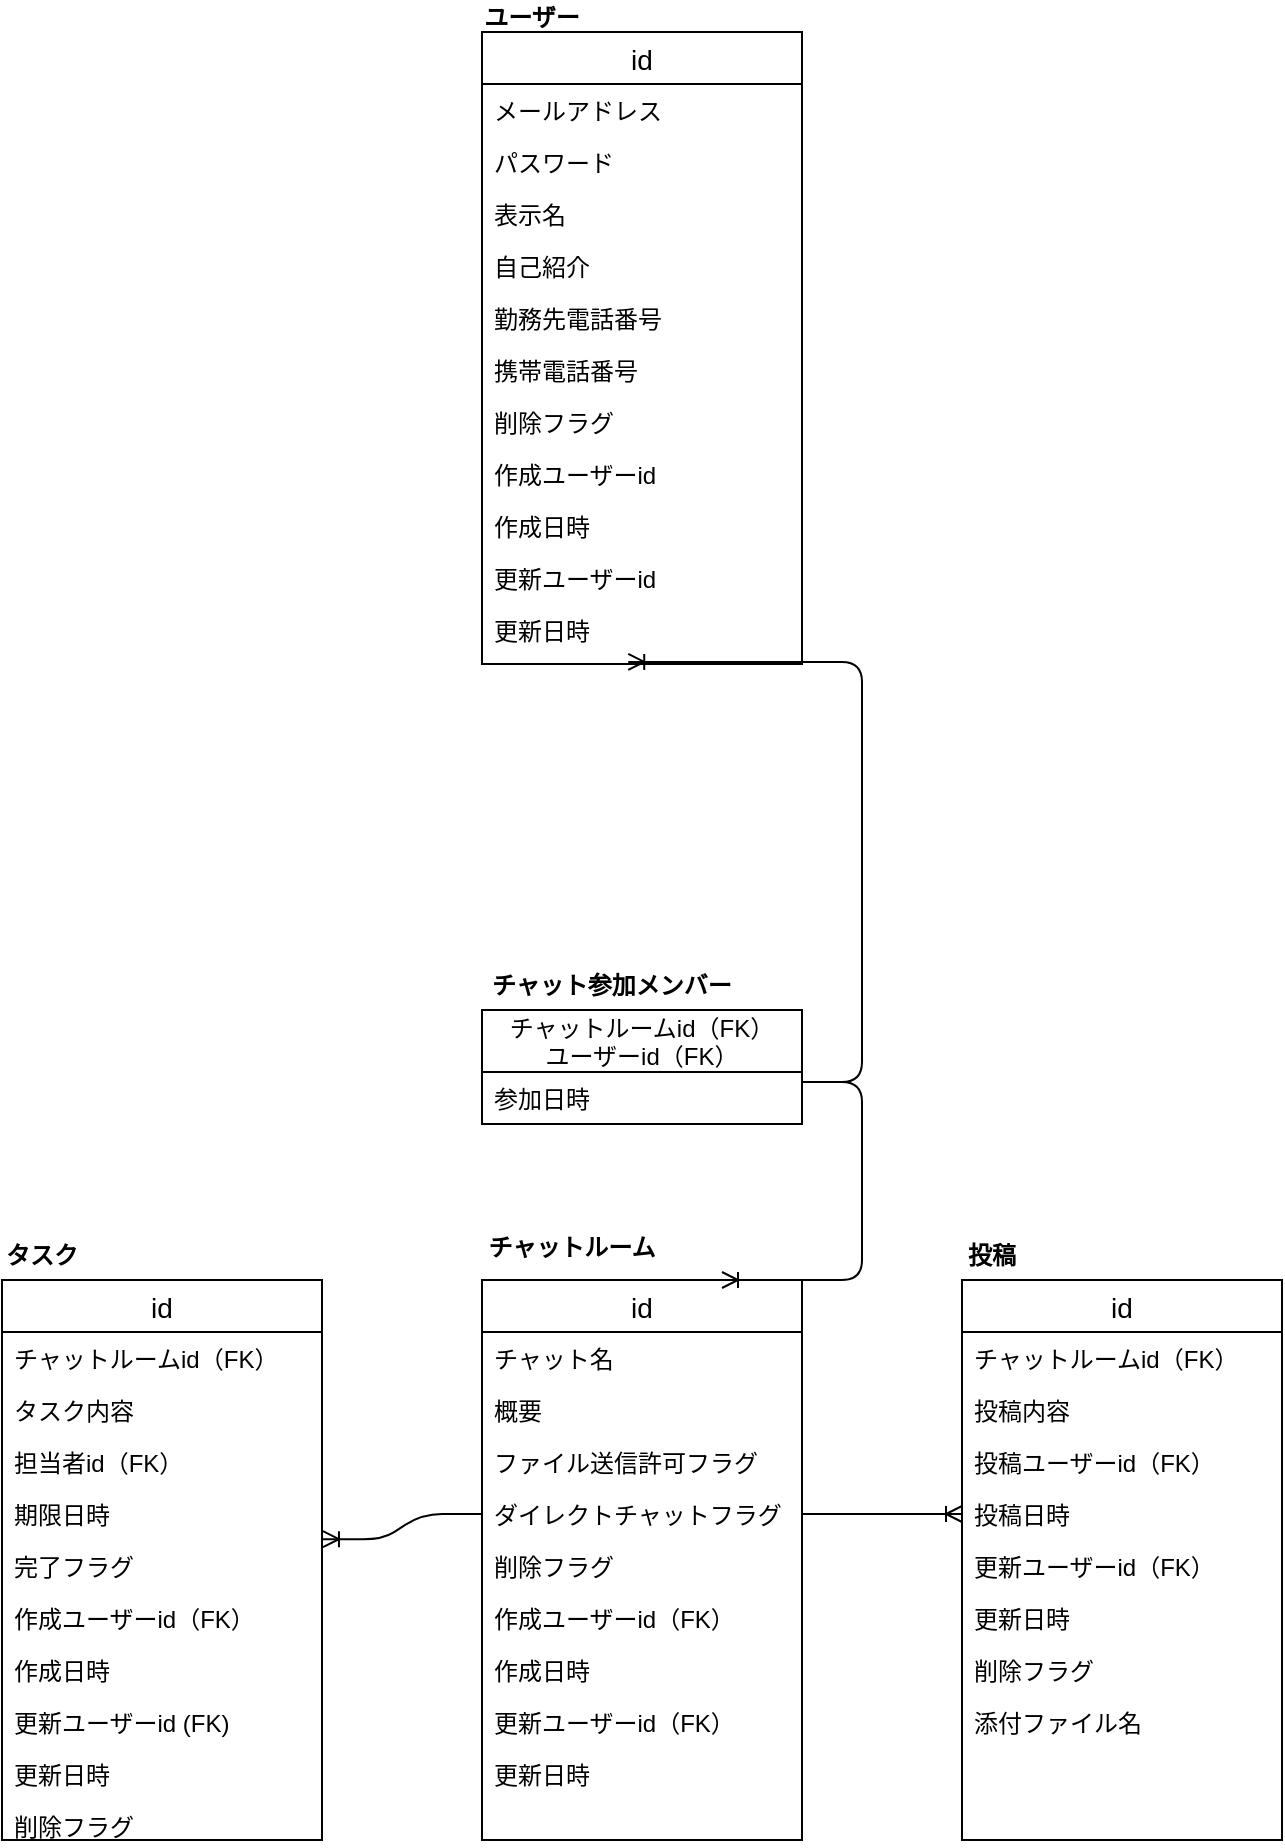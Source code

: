 <mxfile version="13.1.3">
    <diagram id="6hGFLwfOUW9BJ-s0fimq" name="Page-1">
        <mxGraphModel dx="623" dy="918" grid="1" gridSize="10" guides="1" tooltips="1" connect="0" arrows="1" fold="1" page="1" pageScale="1" pageWidth="827" pageHeight="1169" math="0" shadow="0">
            <root>
                <mxCell id="0"/>
                <mxCell id="1" parent="0"/>
                <mxCell id="47" value="ユーザー" style="text;align=center;verticalAlign=middle;spacingLeft=4;spacingRight=4;rotatable=0;points=[[0,0.5],[1,0.5]];portConstraint=eastwest;fontSize=12;fontStyle=1" parent="1" vertex="1">
                    <mxGeometry x="260" y="80" width="90" height="16" as="geometry"/>
                </mxCell>
                <mxCell id="82" value="" style="text;fillColor=none;align=left;verticalAlign=middle;spacingTop=-1;spacingLeft=4;spacingRight=4;rotatable=0;labelPosition=right;points=[];portConstraint=eastwest;fontSize=12;" parent="1" vertex="1">
                    <mxGeometry x="470" y="360" width="20" height="14" as="geometry"/>
                </mxCell>
                <mxCell id="85" value="" style="text;fillColor=none;align=left;verticalAlign=middle;spacingTop=-1;spacingLeft=4;spacingRight=4;rotatable=0;labelPosition=right;points=[];portConstraint=eastwest;fontSize=12;" parent="1" vertex="1">
                    <mxGeometry x="470" y="360" width="20" height="14" as="geometry"/>
                </mxCell>
                <mxCell id="93" value="タスク" style="text;align=center;verticalAlign=middle;spacingLeft=4;spacingRight=4;rotatable=0;points=[[0,0.5],[1,0.5]];portConstraint=eastwest;fontSize=12;fontStyle=1" parent="1" vertex="1">
                    <mxGeometry x="40" y="694" width="40" height="26" as="geometry"/>
                </mxCell>
                <mxCell id="126" value="チャット参加メンバー" style="text;align=center;verticalAlign=middle;spacingLeft=4;spacingRight=4;rotatable=0;points=[[0,0.5],[1,0.5]];portConstraint=eastwest;fontSize=12;fontStyle=1" parent="1" vertex="1">
                    <mxGeometry x="280" y="559" width="130" height="26" as="geometry"/>
                </mxCell>
                <mxCell id="2" value="id" style="swimlane;fontStyle=0;childLayout=stackLayout;horizontal=1;startSize=26;horizontalStack=0;resizeParent=1;resizeParentMax=0;resizeLast=0;collapsible=1;marginBottom=0;align=center;fontSize=14;" parent="1" vertex="1">
                    <mxGeometry x="280" y="96" width="160" height="316" as="geometry"/>
                </mxCell>
                <mxCell id="3" value="メールアドレス&#10;&#10;" style="text;strokeColor=none;fillColor=none;spacingLeft=4;spacingRight=4;overflow=hidden;rotatable=0;points=[[0,0.5],[1,0.5]];portConstraint=eastwest;fontSize=12;" parent="2" vertex="1">
                    <mxGeometry y="26" width="160" height="26" as="geometry"/>
                </mxCell>
                <mxCell id="4" value="パスワード" style="text;strokeColor=none;fillColor=none;spacingLeft=4;spacingRight=4;overflow=hidden;rotatable=0;points=[[0,0.5],[1,0.5]];portConstraint=eastwest;fontSize=12;" parent="2" vertex="1">
                    <mxGeometry y="52" width="160" height="26" as="geometry"/>
                </mxCell>
                <mxCell id="5" value="表示名" style="text;strokeColor=none;fillColor=none;spacingLeft=4;spacingRight=4;overflow=hidden;rotatable=0;points=[[0,0.5],[1,0.5]];portConstraint=eastwest;fontSize=12;" parent="2" vertex="1">
                    <mxGeometry y="78" width="160" height="26" as="geometry"/>
                </mxCell>
                <mxCell id="23" value="自己紹介&#10;" style="text;strokeColor=none;fillColor=none;spacingLeft=4;spacingRight=4;overflow=hidden;rotatable=0;points=[[0,0.5],[1,0.5]];portConstraint=eastwest;fontSize=12;" parent="2" vertex="1">
                    <mxGeometry y="104" width="160" height="26" as="geometry"/>
                </mxCell>
                <mxCell id="25" value="勤務先電話番号" style="text;strokeColor=none;fillColor=none;spacingLeft=4;spacingRight=4;overflow=hidden;rotatable=0;points=[[0,0.5],[1,0.5]];portConstraint=eastwest;fontSize=12;" parent="2" vertex="1">
                    <mxGeometry y="130" width="160" height="26" as="geometry"/>
                </mxCell>
                <mxCell id="26" value="携帯電話番号" style="text;strokeColor=none;fillColor=none;spacingLeft=4;spacingRight=4;overflow=hidden;rotatable=0;points=[[0,0.5],[1,0.5]];portConstraint=eastwest;fontSize=12;" parent="2" vertex="1">
                    <mxGeometry y="156" width="160" height="26" as="geometry"/>
                </mxCell>
                <mxCell id="27" value="削除フラグ" style="text;strokeColor=none;fillColor=none;spacingLeft=4;spacingRight=4;overflow=hidden;rotatable=0;points=[[0,0.5],[1,0.5]];portConstraint=eastwest;fontSize=12;" parent="2" vertex="1">
                    <mxGeometry y="182" width="160" height="26" as="geometry"/>
                </mxCell>
                <mxCell id="28" value="作成ユーザーid" style="text;strokeColor=none;fillColor=none;spacingLeft=4;spacingRight=4;overflow=hidden;rotatable=0;points=[[0,0.5],[1,0.5]];portConstraint=eastwest;fontSize=12;" parent="2" vertex="1">
                    <mxGeometry y="208" width="160" height="26" as="geometry"/>
                </mxCell>
                <mxCell id="30" value="作成日時" style="text;strokeColor=none;fillColor=none;spacingLeft=4;spacingRight=4;overflow=hidden;rotatable=0;points=[[0,0.5],[1,0.5]];portConstraint=eastwest;fontSize=12;" parent="2" vertex="1">
                    <mxGeometry y="234" width="160" height="26" as="geometry"/>
                </mxCell>
                <mxCell id="32" value="更新ユーザーid" style="text;strokeColor=none;fillColor=none;spacingLeft=4;spacingRight=4;overflow=hidden;rotatable=0;points=[[0,0.5],[1,0.5]];portConstraint=eastwest;fontSize=12;" parent="2" vertex="1">
                    <mxGeometry y="260" width="160" height="26" as="geometry"/>
                </mxCell>
                <mxCell id="45" value="更新日時" style="text;strokeColor=none;fillColor=none;spacingLeft=4;spacingRight=4;overflow=hidden;rotatable=0;points=[[0,0.5],[1,0.5]];portConstraint=eastwest;fontSize=12;" parent="2" vertex="1">
                    <mxGeometry y="286" width="160" height="24" as="geometry"/>
                </mxCell>
                <mxCell id="88" value="" style="text;fillColor=none;align=left;verticalAlign=middle;spacingTop=-1;spacingLeft=4;spacingRight=4;rotatable=0;labelPosition=right;points=[];portConstraint=eastwest;fontSize=12;" parent="2" vertex="1">
                    <mxGeometry y="310" width="160" height="6" as="geometry"/>
                </mxCell>
                <mxCell id="36" value="id" style="swimlane;fontStyle=0;childLayout=stackLayout;horizontal=1;startSize=26;horizontalStack=0;resizeParent=1;resizeParentMax=0;resizeLast=0;collapsible=1;marginBottom=0;align=center;fontSize=14;" parent="1" vertex="1">
                    <mxGeometry x="280" y="720" width="160" height="280" as="geometry"/>
                </mxCell>
                <mxCell id="37" value="チャット名" style="text;strokeColor=none;fillColor=none;spacingLeft=4;spacingRight=4;overflow=hidden;rotatable=0;points=[[0,0.5],[1,0.5]];portConstraint=eastwest;fontSize=12;" parent="36" vertex="1">
                    <mxGeometry y="26" width="160" height="26" as="geometry"/>
                </mxCell>
                <mxCell id="38" value="概要" style="text;strokeColor=none;fillColor=none;spacingLeft=4;spacingRight=4;overflow=hidden;rotatable=0;points=[[0,0.5],[1,0.5]];portConstraint=eastwest;fontSize=12;" parent="36" vertex="1">
                    <mxGeometry y="52" width="160" height="26" as="geometry"/>
                </mxCell>
                <mxCell id="39" value="ファイル送信許可フラグ" style="text;strokeColor=none;fillColor=none;spacingLeft=4;spacingRight=4;overflow=hidden;rotatable=0;points=[[0,0.5],[1,0.5]];portConstraint=eastwest;fontSize=12;" parent="36" vertex="1">
                    <mxGeometry y="78" width="160" height="26" as="geometry"/>
                </mxCell>
                <mxCell id="48" value="ダイレクトチャットフラグ" style="text;strokeColor=none;fillColor=none;spacingLeft=4;spacingRight=4;overflow=hidden;rotatable=0;points=[[0,0.5],[1,0.5]];portConstraint=eastwest;fontSize=12;" parent="36" vertex="1">
                    <mxGeometry y="104" width="160" height="26" as="geometry"/>
                </mxCell>
                <mxCell id="49" value="削除フラグ" style="text;strokeColor=none;fillColor=none;spacingLeft=4;spacingRight=4;overflow=hidden;rotatable=0;points=[[0,0.5],[1,0.5]];portConstraint=eastwest;fontSize=12;" parent="36" vertex="1">
                    <mxGeometry y="130" width="160" height="26" as="geometry"/>
                </mxCell>
                <mxCell id="50" value="作成ユーザーid（FK）" style="text;strokeColor=none;fillColor=none;spacingLeft=4;spacingRight=4;overflow=hidden;rotatable=0;points=[[0,0.5],[1,0.5]];portConstraint=eastwest;fontSize=12;" parent="36" vertex="1">
                    <mxGeometry y="156" width="160" height="26" as="geometry"/>
                </mxCell>
                <mxCell id="51" value="作成日時" style="text;strokeColor=none;fillColor=none;spacingLeft=4;spacingRight=4;overflow=hidden;rotatable=0;points=[[0,0.5],[1,0.5]];portConstraint=eastwest;fontSize=12;" parent="36" vertex="1">
                    <mxGeometry y="182" width="160" height="26" as="geometry"/>
                </mxCell>
                <mxCell id="52" value="更新ユーザーid（FK）" style="text;strokeColor=none;fillColor=none;spacingLeft=4;spacingRight=4;overflow=hidden;rotatable=0;points=[[0,0.5],[1,0.5]];portConstraint=eastwest;fontSize=12;" parent="36" vertex="1">
                    <mxGeometry y="208" width="160" height="26" as="geometry"/>
                </mxCell>
                <mxCell id="53" value="更新日時" style="text;strokeColor=none;fillColor=none;spacingLeft=4;spacingRight=4;overflow=hidden;rotatable=0;points=[[0,0.5],[1,0.5]];portConstraint=eastwest;fontSize=12;" parent="36" vertex="1">
                    <mxGeometry y="234" width="160" height="26" as="geometry"/>
                </mxCell>
                <mxCell id="83" value="" style="text;fillColor=none;align=left;verticalAlign=middle;spacingTop=-1;spacingLeft=4;spacingRight=4;rotatable=0;labelPosition=right;points=[];portConstraint=eastwest;fontSize=12;" parent="36" vertex="1">
                    <mxGeometry y="260" width="160" height="20" as="geometry"/>
                </mxCell>
                <mxCell id="127" value="チャットルーム" style="text;align=center;verticalAlign=middle;spacingLeft=4;spacingRight=4;rotatable=0;points=[[0,0.5],[1,0.5]];portConstraint=eastwest;fontSize=12;fontStyle=1" parent="1" vertex="1">
                    <mxGeometry x="260" y="690" width="130" height="26" as="geometry"/>
                </mxCell>
                <mxCell id="129" value="投稿" style="text;align=center;verticalAlign=middle;spacingLeft=4;spacingRight=4;rotatable=0;points=[[0,0.5],[1,0.5]];portConstraint=eastwest;fontSize=12;fontStyle=1" parent="1" vertex="1">
                    <mxGeometry x="510" y="694" width="50" height="26" as="geometry"/>
                </mxCell>
                <mxCell id="89" value="id" style="swimlane;fontStyle=0;childLayout=stackLayout;horizontal=1;startSize=26;horizontalStack=0;resizeParent=1;resizeParentMax=0;resizeLast=0;collapsible=1;marginBottom=0;align=center;fontSize=14;" parent="1" vertex="1">
                    <mxGeometry x="40" y="720" width="160" height="280" as="geometry"/>
                </mxCell>
                <mxCell id="90" value="チャットルームid（FK）" style="text;strokeColor=none;fillColor=none;spacingLeft=4;spacingRight=4;overflow=hidden;rotatable=0;points=[[0,0.5],[1,0.5]];portConstraint=eastwest;fontSize=12;" parent="89" vertex="1">
                    <mxGeometry y="26" width="160" height="26" as="geometry"/>
                </mxCell>
                <mxCell id="91" value="タスク内容" style="text;strokeColor=none;fillColor=none;spacingLeft=4;spacingRight=4;overflow=hidden;rotatable=0;points=[[0,0.5],[1,0.5]];portConstraint=eastwest;fontSize=12;" parent="89" vertex="1">
                    <mxGeometry y="52" width="160" height="26" as="geometry"/>
                </mxCell>
                <mxCell id="92" value="担当者id（FK）" style="text;strokeColor=none;fillColor=none;spacingLeft=4;spacingRight=4;overflow=hidden;rotatable=0;points=[[0,0.5],[1,0.5]];portConstraint=eastwest;fontSize=12;" parent="89" vertex="1">
                    <mxGeometry y="78" width="160" height="26" as="geometry"/>
                </mxCell>
                <mxCell id="94" value="期限日時&#10;" style="text;strokeColor=none;fillColor=none;spacingLeft=4;spacingRight=4;overflow=hidden;rotatable=0;points=[[0,0.5],[1,0.5]];portConstraint=eastwest;fontSize=12;" parent="89" vertex="1">
                    <mxGeometry y="104" width="160" height="26" as="geometry"/>
                </mxCell>
                <mxCell id="95" value="完了フラグ" style="text;strokeColor=none;fillColor=none;spacingLeft=4;spacingRight=4;overflow=hidden;rotatable=0;points=[[0,0.5],[1,0.5]];portConstraint=eastwest;fontSize=12;" parent="89" vertex="1">
                    <mxGeometry y="130" width="160" height="26" as="geometry"/>
                </mxCell>
                <mxCell id="96" value="作成ユーザーid（FK）" style="text;strokeColor=none;fillColor=none;spacingLeft=4;spacingRight=4;overflow=hidden;rotatable=0;points=[[0,0.5],[1,0.5]];portConstraint=eastwest;fontSize=12;" parent="89" vertex="1">
                    <mxGeometry y="156" width="160" height="26" as="geometry"/>
                </mxCell>
                <mxCell id="98" value="作成日時" style="text;strokeColor=none;fillColor=none;spacingLeft=4;spacingRight=4;overflow=hidden;rotatable=0;points=[[0,0.5],[1,0.5]];portConstraint=eastwest;fontSize=12;" parent="89" vertex="1">
                    <mxGeometry y="182" width="160" height="26" as="geometry"/>
                </mxCell>
                <mxCell id="99" value="更新ユーザーid (FK)" style="text;strokeColor=none;fillColor=none;spacingLeft=4;spacingRight=4;overflow=hidden;rotatable=0;points=[[0,0.5],[1,0.5]];portConstraint=eastwest;fontSize=12;" parent="89" vertex="1">
                    <mxGeometry y="208" width="160" height="26" as="geometry"/>
                </mxCell>
                <mxCell id="100" value="更新日時" style="text;strokeColor=none;fillColor=none;spacingLeft=4;spacingRight=4;overflow=hidden;rotatable=0;points=[[0,0.5],[1,0.5]];portConstraint=eastwest;fontSize=12;" parent="89" vertex="1">
                    <mxGeometry y="234" width="160" height="26" as="geometry"/>
                </mxCell>
                <mxCell id="101" value="削除フラグ" style="text;strokeColor=none;fillColor=none;spacingLeft=4;spacingRight=4;overflow=hidden;rotatable=0;points=[[0,0.5],[1,0.5]];portConstraint=eastwest;fontSize=12;" parent="89" vertex="1">
                    <mxGeometry y="260" width="160" height="20" as="geometry"/>
                </mxCell>
                <mxCell id="54" value="id" style="swimlane;fontStyle=0;childLayout=stackLayout;horizontal=1;startSize=26;horizontalStack=0;resizeParent=1;resizeParentMax=0;resizeLast=0;collapsible=1;marginBottom=0;align=center;fontSize=14;" parent="1" vertex="1">
                    <mxGeometry x="520" y="720" width="160" height="280" as="geometry"/>
                </mxCell>
                <mxCell id="55" value="チャットルームid（FK）" style="text;strokeColor=none;fillColor=none;spacingLeft=4;spacingRight=4;overflow=hidden;rotatable=0;points=[[0,0.5],[1,0.5]];portConstraint=eastwest;fontSize=12;" parent="54" vertex="1">
                    <mxGeometry y="26" width="160" height="26" as="geometry"/>
                </mxCell>
                <mxCell id="56" value="投稿内容" style="text;strokeColor=none;fillColor=none;spacingLeft=4;spacingRight=4;overflow=hidden;rotatable=0;points=[[0,0.5],[1,0.5]];portConstraint=eastwest;fontSize=12;" parent="54" vertex="1">
                    <mxGeometry y="52" width="160" height="26" as="geometry"/>
                </mxCell>
                <mxCell id="57" value="投稿ユーザーid（FK）" style="text;strokeColor=none;fillColor=none;spacingLeft=4;spacingRight=4;overflow=hidden;rotatable=0;points=[[0,0.5],[1,0.5]];portConstraint=eastwest;fontSize=12;" parent="54" vertex="1">
                    <mxGeometry y="78" width="160" height="26" as="geometry"/>
                </mxCell>
                <mxCell id="59" value="投稿日時" style="text;strokeColor=none;fillColor=none;spacingLeft=4;spacingRight=4;overflow=hidden;rotatable=0;points=[[0,0.5],[1,0.5]];portConstraint=eastwest;fontSize=12;" parent="54" vertex="1">
                    <mxGeometry y="104" width="160" height="26" as="geometry"/>
                </mxCell>
                <mxCell id="60" value="更新ユーザーid（FK）" style="text;strokeColor=none;fillColor=none;spacingLeft=4;spacingRight=4;overflow=hidden;rotatable=0;points=[[0,0.5],[1,0.5]];portConstraint=eastwest;fontSize=12;" parent="54" vertex="1">
                    <mxGeometry y="130" width="160" height="26" as="geometry"/>
                </mxCell>
                <mxCell id="61" value="更新日時" style="text;strokeColor=none;fillColor=none;spacingLeft=4;spacingRight=4;overflow=hidden;rotatable=0;points=[[0,0.5],[1,0.5]];portConstraint=eastwest;fontSize=12;" parent="54" vertex="1">
                    <mxGeometry y="156" width="160" height="26" as="geometry"/>
                </mxCell>
                <mxCell id="62" value="削除フラグ" style="text;strokeColor=none;fillColor=none;spacingLeft=4;spacingRight=4;overflow=hidden;rotatable=0;points=[[0,0.5],[1,0.5]];portConstraint=eastwest;fontSize=12;" parent="54" vertex="1">
                    <mxGeometry y="182" width="160" height="26" as="geometry"/>
                </mxCell>
                <mxCell id="63" value="添付ファイル名&#10;" style="text;strokeColor=none;fillColor=none;spacingLeft=4;spacingRight=4;overflow=hidden;rotatable=0;points=[[0,0.5],[1,0.5]];portConstraint=eastwest;fontSize=12;" parent="54" vertex="1">
                    <mxGeometry y="208" width="160" height="26" as="geometry"/>
                </mxCell>
                <mxCell id="84" value="" style="text;fillColor=none;align=left;verticalAlign=middle;spacingTop=-1;spacingLeft=4;spacingRight=4;rotatable=0;labelPosition=right;points=[];portConstraint=eastwest;fontSize=12;" parent="54" vertex="1">
                    <mxGeometry y="234" width="160" height="46" as="geometry"/>
                </mxCell>
                <mxCell id="130" value="" style="edgeStyle=entityRelationEdgeStyle;fontSize=12;html=1;endArrow=ERoneToMany;exitX=1;exitY=0.5;exitDx=0;exitDy=0;entryX=0;entryY=0.5;entryDx=0;entryDy=0;" parent="1" source="48" target="59" edge="1">
                    <mxGeometry width="100" height="100" relative="1" as="geometry">
                        <mxPoint x="510" y="660" as="sourcePoint"/>
                        <mxPoint x="610" y="560" as="targetPoint"/>
                    </mxGeometry>
                </mxCell>
                <mxCell id="132" value="" style="edgeStyle=entityRelationEdgeStyle;fontSize=12;html=1;endArrow=ERoneToMany;entryX=0.75;entryY=0;entryDx=0;entryDy=0;exitX=1;exitY=0.5;exitDx=0;exitDy=0;" parent="1" target="36" edge="1">
                    <mxGeometry width="100" height="100" relative="1" as="geometry">
                        <mxPoint x="440" y="621" as="sourcePoint"/>
                        <mxPoint x="610" y="560" as="targetPoint"/>
                    </mxGeometry>
                </mxCell>
                <mxCell id="137" value="" style="edgeStyle=entityRelationEdgeStyle;fontSize=12;html=1;endArrow=ERoneToMany;entryX=0.457;entryY=0.829;entryDx=0;entryDy=0;entryPerimeter=0;" parent="1" target="88" edge="1">
                    <mxGeometry width="100" height="100" relative="1" as="geometry">
                        <mxPoint x="440" y="621" as="sourcePoint"/>
                        <mxPoint x="610" y="560" as="targetPoint"/>
                    </mxGeometry>
                </mxCell>
                <mxCell id="136" value="" style="edgeStyle=entityRelationEdgeStyle;fontSize=12;html=1;endArrow=ERoneToMany;exitX=0;exitY=0.5;exitDx=0;exitDy=0;entryX=1.003;entryY=-0.015;entryDx=0;entryDy=0;entryPerimeter=0;" parent="1" source="48" target="95" edge="1">
                    <mxGeometry width="100" height="100" relative="1" as="geometry">
                        <mxPoint x="280" y="890" as="sourcePoint"/>
                        <mxPoint x="380" y="790" as="targetPoint"/>
                    </mxGeometry>
                </mxCell>
                <mxCell id="150" value="チャットルームid（FK）&#10;ユーザーid（FK）" style="swimlane;fontStyle=0;childLayout=stackLayout;horizontal=1;startSize=31;horizontalStack=0;resizeParent=1;resizeParentMax=0;resizeLast=0;collapsible=1;marginBottom=0;align=center;fontSize=12;" parent="1" vertex="1">
                    <mxGeometry x="280" y="585" width="160" height="57" as="geometry"/>
                </mxCell>
                <mxCell id="153" value="参加日時" style="text;strokeColor=none;fillColor=none;spacingLeft=4;spacingRight=4;overflow=hidden;rotatable=0;points=[[0,0.5],[1,0.5]];portConstraint=eastwest;fontSize=12;" parent="150" vertex="1">
                    <mxGeometry y="31" width="160" height="26" as="geometry"/>
                </mxCell>
            </root>
        </mxGraphModel>
    </diagram>
</mxfile>